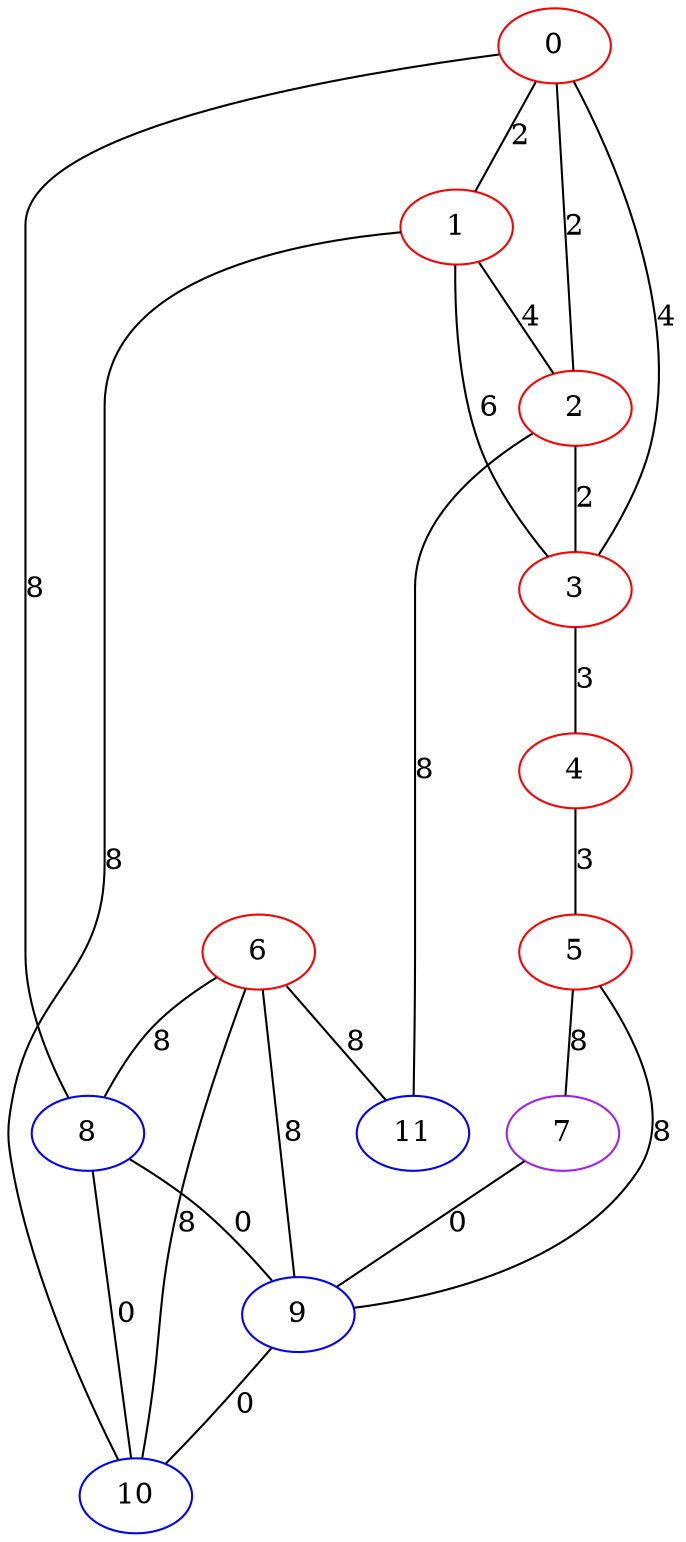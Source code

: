graph "" {
0 [color=red, weight=1];
1 [color=red, weight=1];
2 [color=red, weight=1];
3 [color=red, weight=1];
4 [color=red, weight=1];
5 [color=red, weight=1];
6 [color=red, weight=1];
7 [color=purple, weight=4];
8 [color=blue, weight=3];
9 [color=blue, weight=3];
10 [color=blue, weight=3];
11 [color=blue, weight=3];
0 -- 8  [key=0, label=8];
0 -- 1  [key=0, label=2];
0 -- 2  [key=0, label=2];
0 -- 3  [key=0, label=4];
1 -- 2  [key=0, label=4];
1 -- 3  [key=0, label=6];
1 -- 10  [key=0, label=8];
2 -- 3  [key=0, label=2];
2 -- 11  [key=0, label=8];
3 -- 4  [key=0, label=3];
4 -- 5  [key=0, label=3];
5 -- 9  [key=0, label=8];
5 -- 7  [key=0, label=8];
6 -- 8  [key=0, label=8];
6 -- 9  [key=0, label=8];
6 -- 10  [key=0, label=8];
6 -- 11  [key=0, label=8];
7 -- 9  [key=0, label=0];
8 -- 9  [key=0, label=0];
8 -- 10  [key=0, label=0];
9 -- 10  [key=0, label=0];
}
